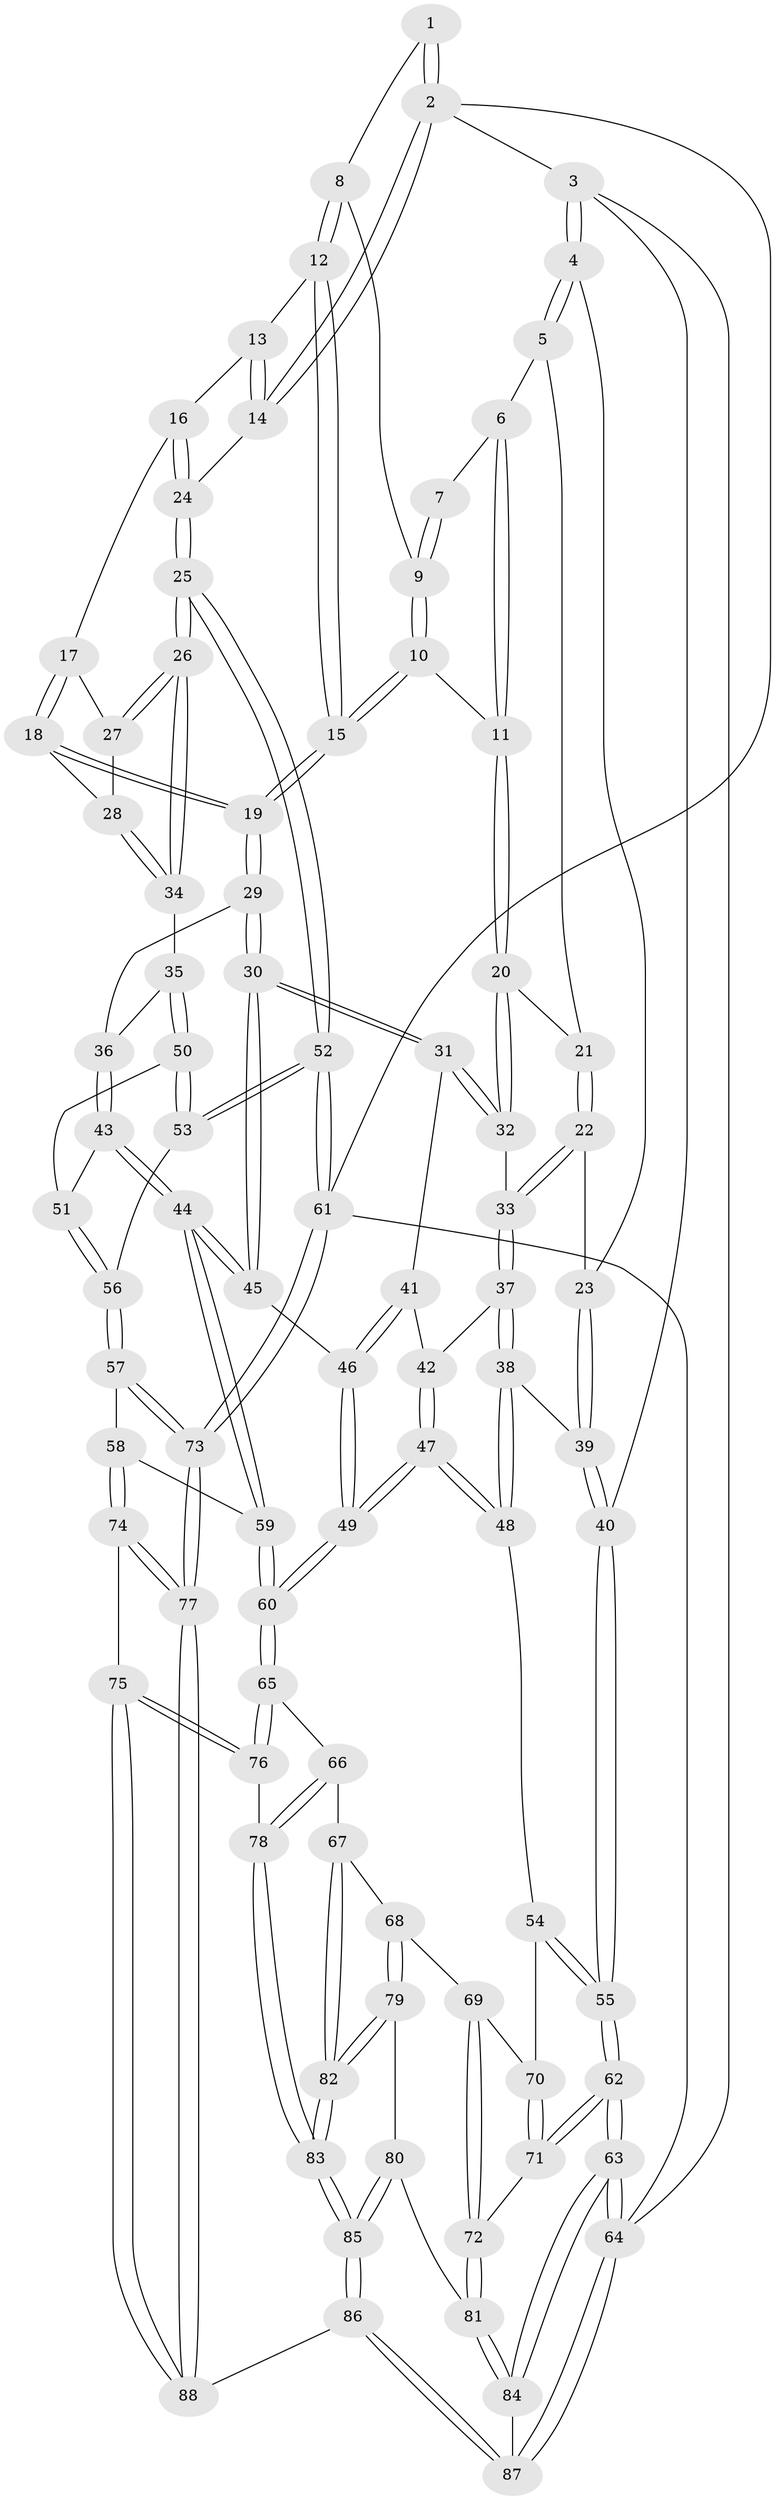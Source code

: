 // coarse degree distribution, {2: 0.06896551724137931, 4: 0.5172413793103449, 3: 0.3103448275862069, 6: 0.06896551724137931, 5: 0.034482758620689655}
// Generated by graph-tools (version 1.1) at 2025/38/03/04/25 23:38:30]
// undirected, 88 vertices, 217 edges
graph export_dot {
  node [color=gray90,style=filled];
  1 [pos="+0.6870146470539154+0"];
  2 [pos="+1+0"];
  3 [pos="+0+0"];
  4 [pos="+0+0"];
  5 [pos="+0.1219201479216381+0"];
  6 [pos="+0.44688092257092915+0"];
  7 [pos="+0.5221549143345343+0"];
  8 [pos="+0.7318653733387275+0.048782739302906226"];
  9 [pos="+0.6208789917918567+0.08024534407556612"];
  10 [pos="+0.5769971013474802+0.21035911720886866"];
  11 [pos="+0.5269000822573267+0.21657387517953777"];
  12 [pos="+0.7770899855229164+0.09165706671391101"];
  13 [pos="+0.8839033844970098+0.08984135801888717"];
  14 [pos="+1+0"];
  15 [pos="+0.6697442136528605+0.24749373265536204"];
  16 [pos="+0.8749013169106432+0.1794699724265789"];
  17 [pos="+0.8328285349934959+0.26380393732846197"];
  18 [pos="+0.7363548362557126+0.29462168380130715"];
  19 [pos="+0.7140829130672893+0.29848643864638535"];
  20 [pos="+0.5254986812621724+0.21729636501339608"];
  21 [pos="+0.2774463086967467+0.029313107166898496"];
  22 [pos="+0.3514521748106017+0.3072522924277883"];
  23 [pos="+0.19538534050889517+0.28210994597951744"];
  24 [pos="+1+0.3859765205737952"];
  25 [pos="+1+0.4046346841480612"];
  26 [pos="+1+0.4076504909058774"];
  27 [pos="+0.8795701400899909+0.29621884417861644"];
  28 [pos="+0.8506686503549475+0.3776145614208151"];
  29 [pos="+0.7108677874842421+0.33334981981857154"];
  30 [pos="+0.5982435861210624+0.48649669562579395"];
  31 [pos="+0.5066238511978225+0.3933062484989971"];
  32 [pos="+0.45827073590160117+0.2944440561361635"];
  33 [pos="+0.3624273165810213+0.3147865141435902"];
  34 [pos="+0.901565836508505+0.47406747367164165"];
  35 [pos="+0.8966120688093769+0.47677066859854045"];
  36 [pos="+0.7728954444750726+0.41809960811817004"];
  37 [pos="+0.3443834114688437+0.3735442698791592"];
  38 [pos="+0.2333343318075918+0.49615809051750626"];
  39 [pos="+0.14817873957093733+0.4256255944811925"];
  40 [pos="+0+0.4460334102633257"];
  41 [pos="+0.42541609056725194+0.4840328089577469"];
  42 [pos="+0.40766454721057266+0.48827384209013097"];
  43 [pos="+0.7236377899831916+0.5375657237785515"];
  44 [pos="+0.6282223388785987+0.5310171667589357"];
  45 [pos="+0.5986656733437827+0.49409970159798006"];
  46 [pos="+0.5323419148395893+0.526686788664978"];
  47 [pos="+0.34269715727614003+0.6379539381484328"];
  48 [pos="+0.2517294364059409+0.5988689119040606"];
  49 [pos="+0.3854329442505016+0.6785594502841714"];
  50 [pos="+0.8900803942342744+0.486868595311948"];
  51 [pos="+0.7407585185437852+0.5464348405416647"];
  52 [pos="+1+0.9466997710099476"];
  53 [pos="+0.855903845095846+0.6977938012439114"];
  54 [pos="+0.16893923332928173+0.6410159594982454"];
  55 [pos="+0+0.5896374123751057"];
  56 [pos="+0.8121072837137676+0.6927773095947806"];
  57 [pos="+0.6870778754743411+0.7375195497828706"];
  58 [pos="+0.6275141381211201+0.7356665245572084"];
  59 [pos="+0.6193734311689942+0.7291751319967402"];
  60 [pos="+0.4056925483254831+0.7207343816309164"];
  61 [pos="+1+1"];
  62 [pos="+0+0.6589576063307873"];
  63 [pos="+0+1"];
  64 [pos="+0+1"];
  65 [pos="+0.3961797288350295+0.7512328815569849"];
  66 [pos="+0.27729537183391617+0.8326148217905004"];
  67 [pos="+0.23125074602446696+0.8395290667159366"];
  68 [pos="+0.20865796538074657+0.8368013260253174"];
  69 [pos="+0.16753896385291847+0.7056493514444124"];
  70 [pos="+0.16465289265861194+0.6882834232965906"];
  71 [pos="+0.05004423231316649+0.8112585718434442"];
  72 [pos="+0.08814038607206579+0.8551401878729211"];
  73 [pos="+1+1"];
  74 [pos="+0.6179433992791401+0.83428043653213"];
  75 [pos="+0.49360916959310097+0.9622331570646537"];
  76 [pos="+0.4361538324305619+0.8859981851177577"];
  77 [pos="+0.9253874315846105+1"];
  78 [pos="+0.3098481959137265+0.9568599041441539"];
  79 [pos="+0.16168234822313732+0.8613130099277836"];
  80 [pos="+0.13646075511479072+0.8667167532912698"];
  81 [pos="+0.09778750410909576+0.8696390557774104"];
  82 [pos="+0.24488439598459275+1"];
  83 [pos="+0.2568399462161463+1"];
  84 [pos="+0.08658982834655765+0.8921719455326931"];
  85 [pos="+0.2465015978903515+1"];
  86 [pos="+0.24145384608848974+1"];
  87 [pos="+0.16802998136309502+1"];
  88 [pos="+0.5344514956930281+1"];
  1 -- 2;
  1 -- 2;
  1 -- 8;
  2 -- 3;
  2 -- 14;
  2 -- 14;
  2 -- 61;
  3 -- 4;
  3 -- 4;
  3 -- 40;
  3 -- 64;
  4 -- 5;
  4 -- 5;
  4 -- 23;
  5 -- 6;
  5 -- 21;
  6 -- 7;
  6 -- 11;
  6 -- 11;
  7 -- 9;
  7 -- 9;
  8 -- 9;
  8 -- 12;
  8 -- 12;
  9 -- 10;
  9 -- 10;
  10 -- 11;
  10 -- 15;
  10 -- 15;
  11 -- 20;
  11 -- 20;
  12 -- 13;
  12 -- 15;
  12 -- 15;
  13 -- 14;
  13 -- 14;
  13 -- 16;
  14 -- 24;
  15 -- 19;
  15 -- 19;
  16 -- 17;
  16 -- 24;
  16 -- 24;
  17 -- 18;
  17 -- 18;
  17 -- 27;
  18 -- 19;
  18 -- 19;
  18 -- 28;
  19 -- 29;
  19 -- 29;
  20 -- 21;
  20 -- 32;
  20 -- 32;
  21 -- 22;
  21 -- 22;
  22 -- 23;
  22 -- 33;
  22 -- 33;
  23 -- 39;
  23 -- 39;
  24 -- 25;
  24 -- 25;
  25 -- 26;
  25 -- 26;
  25 -- 52;
  25 -- 52;
  26 -- 27;
  26 -- 27;
  26 -- 34;
  26 -- 34;
  27 -- 28;
  28 -- 34;
  28 -- 34;
  29 -- 30;
  29 -- 30;
  29 -- 36;
  30 -- 31;
  30 -- 31;
  30 -- 45;
  30 -- 45;
  31 -- 32;
  31 -- 32;
  31 -- 41;
  32 -- 33;
  33 -- 37;
  33 -- 37;
  34 -- 35;
  35 -- 36;
  35 -- 50;
  35 -- 50;
  36 -- 43;
  36 -- 43;
  37 -- 38;
  37 -- 38;
  37 -- 42;
  38 -- 39;
  38 -- 48;
  38 -- 48;
  39 -- 40;
  39 -- 40;
  40 -- 55;
  40 -- 55;
  41 -- 42;
  41 -- 46;
  41 -- 46;
  42 -- 47;
  42 -- 47;
  43 -- 44;
  43 -- 44;
  43 -- 51;
  44 -- 45;
  44 -- 45;
  44 -- 59;
  44 -- 59;
  45 -- 46;
  46 -- 49;
  46 -- 49;
  47 -- 48;
  47 -- 48;
  47 -- 49;
  47 -- 49;
  48 -- 54;
  49 -- 60;
  49 -- 60;
  50 -- 51;
  50 -- 53;
  50 -- 53;
  51 -- 56;
  51 -- 56;
  52 -- 53;
  52 -- 53;
  52 -- 61;
  52 -- 61;
  53 -- 56;
  54 -- 55;
  54 -- 55;
  54 -- 70;
  55 -- 62;
  55 -- 62;
  56 -- 57;
  56 -- 57;
  57 -- 58;
  57 -- 73;
  57 -- 73;
  58 -- 59;
  58 -- 74;
  58 -- 74;
  59 -- 60;
  59 -- 60;
  60 -- 65;
  60 -- 65;
  61 -- 73;
  61 -- 73;
  61 -- 64;
  62 -- 63;
  62 -- 63;
  62 -- 71;
  62 -- 71;
  63 -- 64;
  63 -- 64;
  63 -- 84;
  63 -- 84;
  64 -- 87;
  64 -- 87;
  65 -- 66;
  65 -- 76;
  65 -- 76;
  66 -- 67;
  66 -- 78;
  66 -- 78;
  67 -- 68;
  67 -- 82;
  67 -- 82;
  68 -- 69;
  68 -- 79;
  68 -- 79;
  69 -- 70;
  69 -- 72;
  69 -- 72;
  70 -- 71;
  70 -- 71;
  71 -- 72;
  72 -- 81;
  72 -- 81;
  73 -- 77;
  73 -- 77;
  74 -- 75;
  74 -- 77;
  74 -- 77;
  75 -- 76;
  75 -- 76;
  75 -- 88;
  75 -- 88;
  76 -- 78;
  77 -- 88;
  77 -- 88;
  78 -- 83;
  78 -- 83;
  79 -- 80;
  79 -- 82;
  79 -- 82;
  80 -- 81;
  80 -- 85;
  80 -- 85;
  81 -- 84;
  81 -- 84;
  82 -- 83;
  82 -- 83;
  83 -- 85;
  83 -- 85;
  84 -- 87;
  85 -- 86;
  85 -- 86;
  86 -- 87;
  86 -- 87;
  86 -- 88;
}
